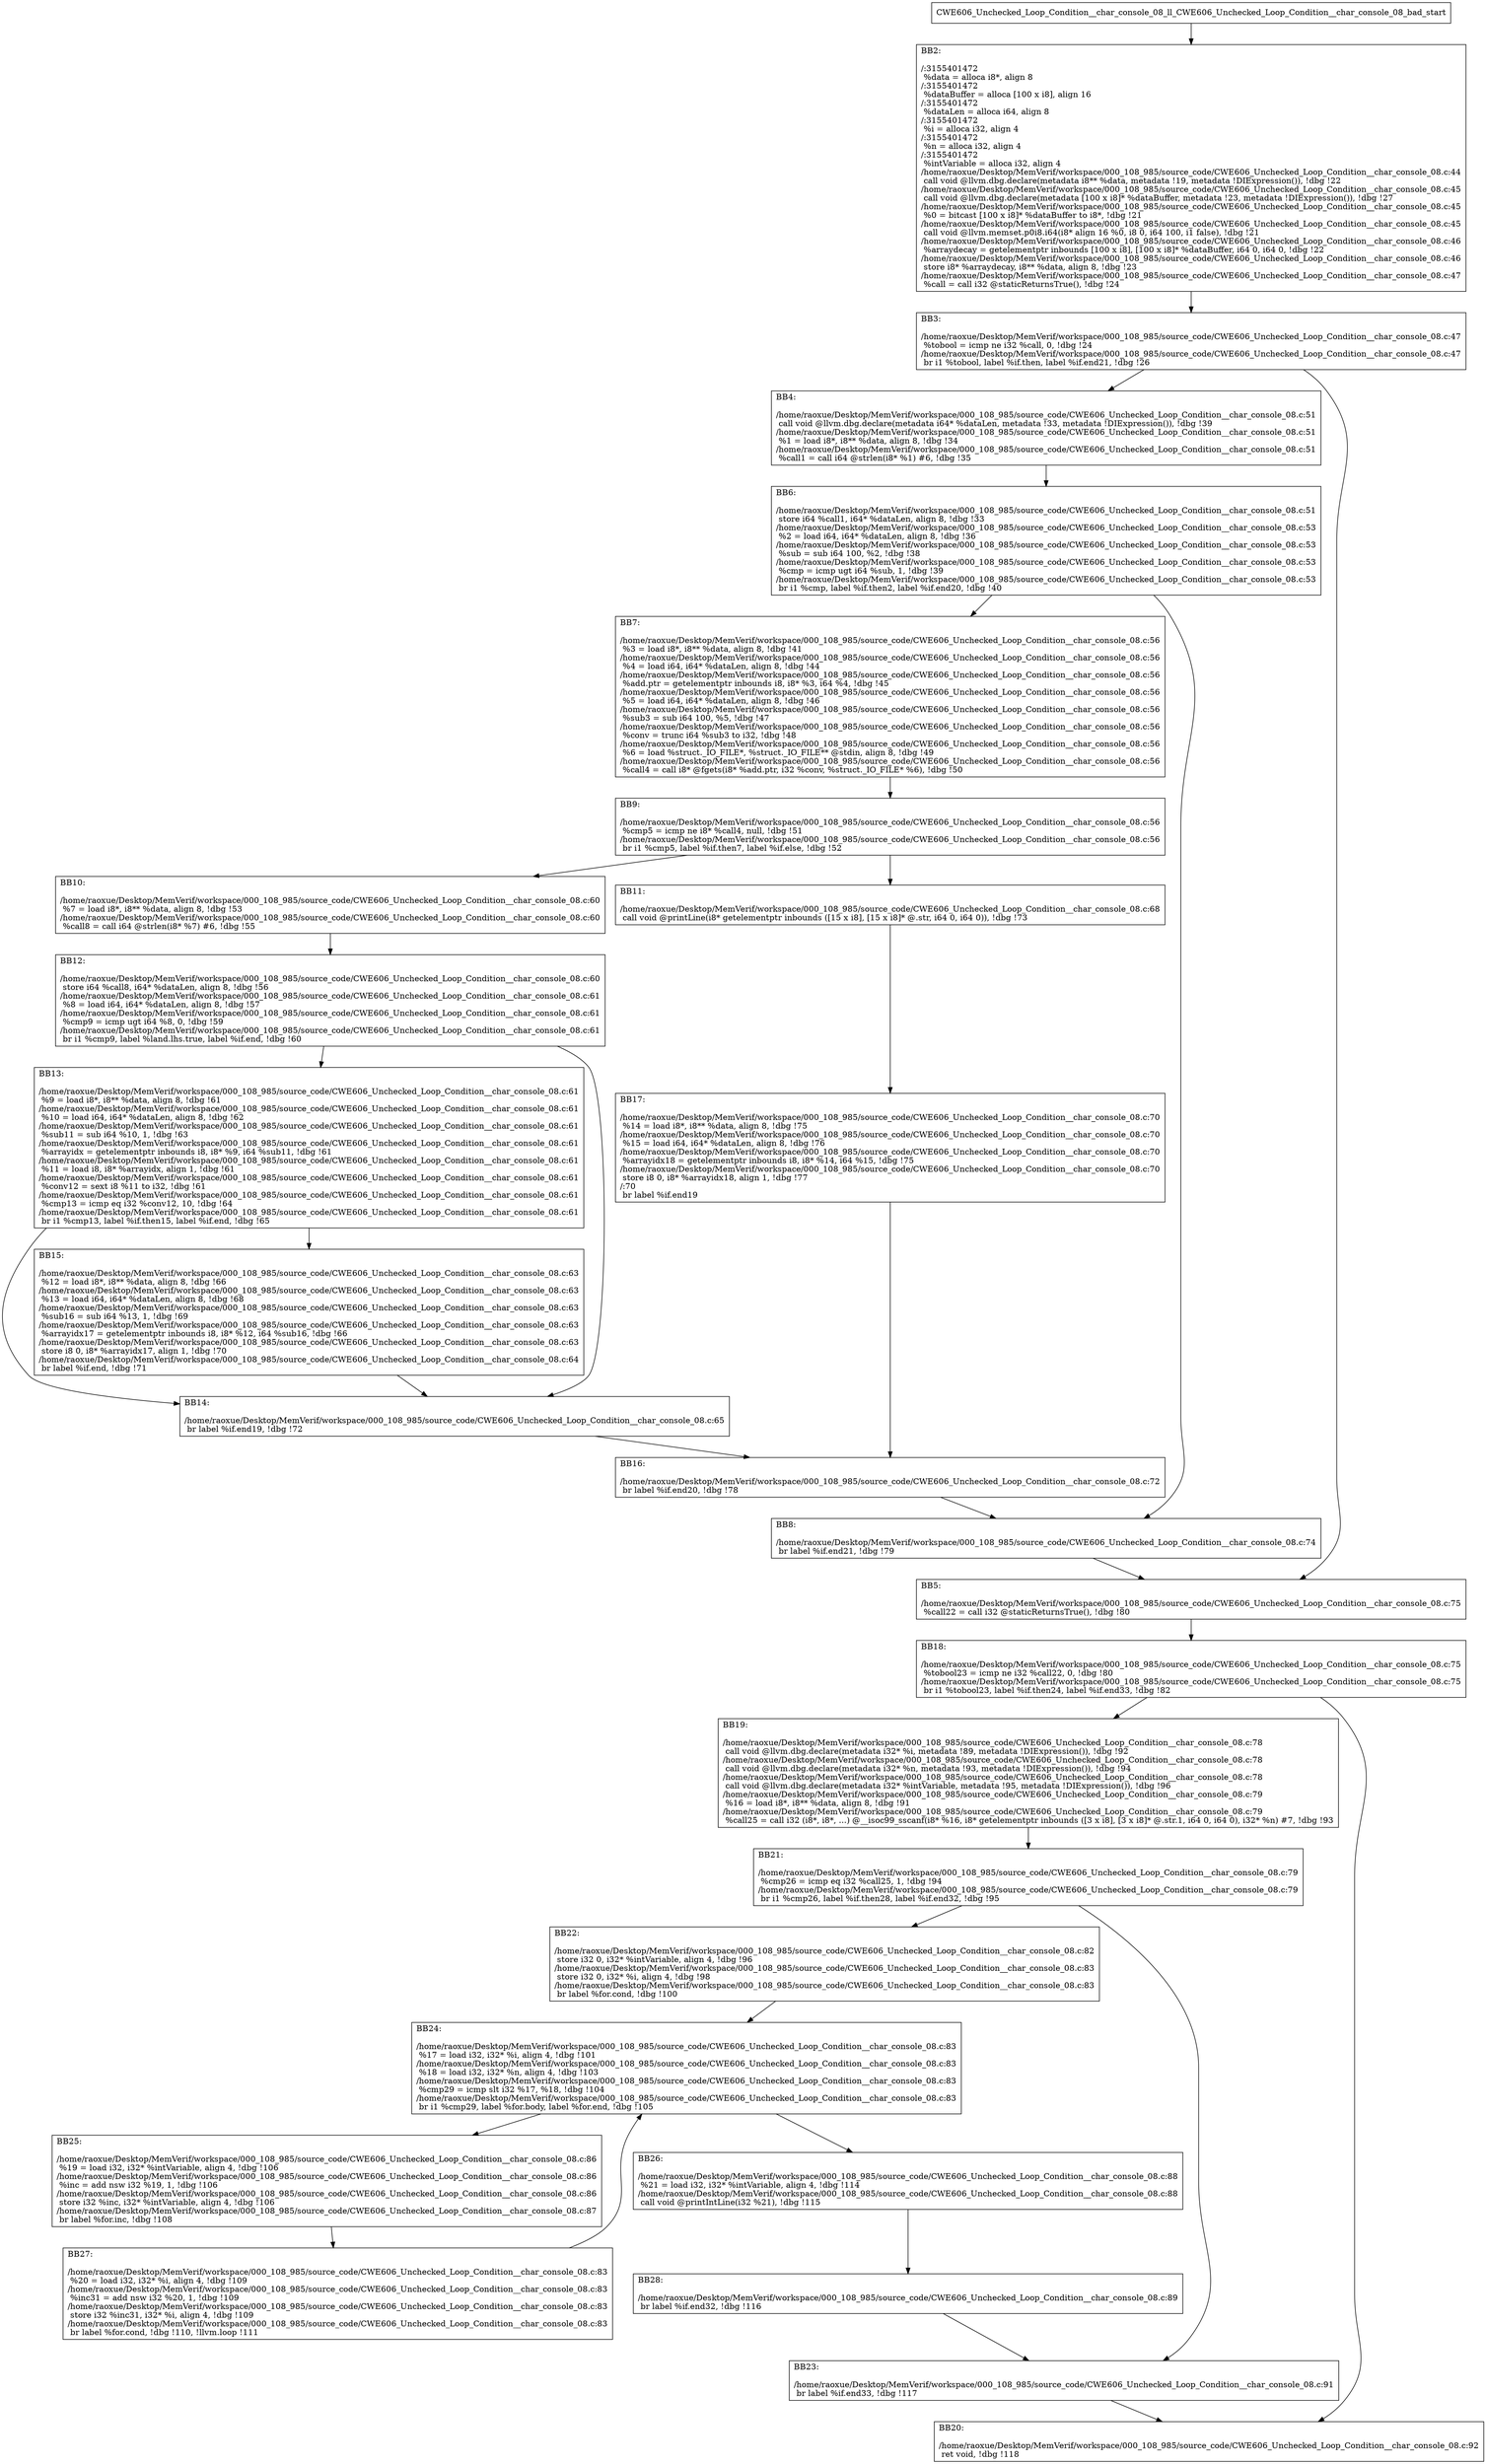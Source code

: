 digraph "CFG for'CWE606_Unchecked_Loop_Condition__char_console_08_ll_CWE606_Unchecked_Loop_Condition__char_console_08_bad' function" {
	BBCWE606_Unchecked_Loop_Condition__char_console_08_ll_CWE606_Unchecked_Loop_Condition__char_console_08_bad_start[shape=record,label="{CWE606_Unchecked_Loop_Condition__char_console_08_ll_CWE606_Unchecked_Loop_Condition__char_console_08_bad_start}"];
	BBCWE606_Unchecked_Loop_Condition__char_console_08_ll_CWE606_Unchecked_Loop_Condition__char_console_08_bad_start-> CWE606_Unchecked_Loop_Condition__char_console_08_ll_CWE606_Unchecked_Loop_Condition__char_console_08_badBB2;
	CWE606_Unchecked_Loop_Condition__char_console_08_ll_CWE606_Unchecked_Loop_Condition__char_console_08_badBB2 [shape=record, label="{BB2:\l\l/:3155401472\l
  %data = alloca i8*, align 8\l
/:3155401472\l
  %dataBuffer = alloca [100 x i8], align 16\l
/:3155401472\l
  %dataLen = alloca i64, align 8\l
/:3155401472\l
  %i = alloca i32, align 4\l
/:3155401472\l
  %n = alloca i32, align 4\l
/:3155401472\l
  %intVariable = alloca i32, align 4\l
/home/raoxue/Desktop/MemVerif/workspace/000_108_985/source_code/CWE606_Unchecked_Loop_Condition__char_console_08.c:44\l
  call void @llvm.dbg.declare(metadata i8** %data, metadata !19, metadata !DIExpression()), !dbg !22\l
/home/raoxue/Desktop/MemVerif/workspace/000_108_985/source_code/CWE606_Unchecked_Loop_Condition__char_console_08.c:45\l
  call void @llvm.dbg.declare(metadata [100 x i8]* %dataBuffer, metadata !23, metadata !DIExpression()), !dbg !27\l
/home/raoxue/Desktop/MemVerif/workspace/000_108_985/source_code/CWE606_Unchecked_Loop_Condition__char_console_08.c:45\l
  %0 = bitcast [100 x i8]* %dataBuffer to i8*, !dbg !21\l
/home/raoxue/Desktop/MemVerif/workspace/000_108_985/source_code/CWE606_Unchecked_Loop_Condition__char_console_08.c:45\l
  call void @llvm.memset.p0i8.i64(i8* align 16 %0, i8 0, i64 100, i1 false), !dbg !21\l
/home/raoxue/Desktop/MemVerif/workspace/000_108_985/source_code/CWE606_Unchecked_Loop_Condition__char_console_08.c:46\l
  %arraydecay = getelementptr inbounds [100 x i8], [100 x i8]* %dataBuffer, i64 0, i64 0, !dbg !22\l
/home/raoxue/Desktop/MemVerif/workspace/000_108_985/source_code/CWE606_Unchecked_Loop_Condition__char_console_08.c:46\l
  store i8* %arraydecay, i8** %data, align 8, !dbg !23\l
/home/raoxue/Desktop/MemVerif/workspace/000_108_985/source_code/CWE606_Unchecked_Loop_Condition__char_console_08.c:47\l
  %call = call i32 @staticReturnsTrue(), !dbg !24\l
}"];
	CWE606_Unchecked_Loop_Condition__char_console_08_ll_CWE606_Unchecked_Loop_Condition__char_console_08_badBB2-> CWE606_Unchecked_Loop_Condition__char_console_08_ll_CWE606_Unchecked_Loop_Condition__char_console_08_badBB3;
	CWE606_Unchecked_Loop_Condition__char_console_08_ll_CWE606_Unchecked_Loop_Condition__char_console_08_badBB3 [shape=record, label="{BB3:\l\l/home/raoxue/Desktop/MemVerif/workspace/000_108_985/source_code/CWE606_Unchecked_Loop_Condition__char_console_08.c:47\l
  %tobool = icmp ne i32 %call, 0, !dbg !24\l
/home/raoxue/Desktop/MemVerif/workspace/000_108_985/source_code/CWE606_Unchecked_Loop_Condition__char_console_08.c:47\l
  br i1 %tobool, label %if.then, label %if.end21, !dbg !26\l
}"];
	CWE606_Unchecked_Loop_Condition__char_console_08_ll_CWE606_Unchecked_Loop_Condition__char_console_08_badBB3-> CWE606_Unchecked_Loop_Condition__char_console_08_ll_CWE606_Unchecked_Loop_Condition__char_console_08_badBB4;
	CWE606_Unchecked_Loop_Condition__char_console_08_ll_CWE606_Unchecked_Loop_Condition__char_console_08_badBB3-> CWE606_Unchecked_Loop_Condition__char_console_08_ll_CWE606_Unchecked_Loop_Condition__char_console_08_badBB5;
	CWE606_Unchecked_Loop_Condition__char_console_08_ll_CWE606_Unchecked_Loop_Condition__char_console_08_badBB4 [shape=record, label="{BB4:\l\l/home/raoxue/Desktop/MemVerif/workspace/000_108_985/source_code/CWE606_Unchecked_Loop_Condition__char_console_08.c:51\l
  call void @llvm.dbg.declare(metadata i64* %dataLen, metadata !33, metadata !DIExpression()), !dbg !39\l
/home/raoxue/Desktop/MemVerif/workspace/000_108_985/source_code/CWE606_Unchecked_Loop_Condition__char_console_08.c:51\l
  %1 = load i8*, i8** %data, align 8, !dbg !34\l
/home/raoxue/Desktop/MemVerif/workspace/000_108_985/source_code/CWE606_Unchecked_Loop_Condition__char_console_08.c:51\l
  %call1 = call i64 @strlen(i8* %1) #6, !dbg !35\l
}"];
	CWE606_Unchecked_Loop_Condition__char_console_08_ll_CWE606_Unchecked_Loop_Condition__char_console_08_badBB4-> CWE606_Unchecked_Loop_Condition__char_console_08_ll_CWE606_Unchecked_Loop_Condition__char_console_08_badBB6;
	CWE606_Unchecked_Loop_Condition__char_console_08_ll_CWE606_Unchecked_Loop_Condition__char_console_08_badBB6 [shape=record, label="{BB6:\l\l/home/raoxue/Desktop/MemVerif/workspace/000_108_985/source_code/CWE606_Unchecked_Loop_Condition__char_console_08.c:51\l
  store i64 %call1, i64* %dataLen, align 8, !dbg !33\l
/home/raoxue/Desktop/MemVerif/workspace/000_108_985/source_code/CWE606_Unchecked_Loop_Condition__char_console_08.c:53\l
  %2 = load i64, i64* %dataLen, align 8, !dbg !36\l
/home/raoxue/Desktop/MemVerif/workspace/000_108_985/source_code/CWE606_Unchecked_Loop_Condition__char_console_08.c:53\l
  %sub = sub i64 100, %2, !dbg !38\l
/home/raoxue/Desktop/MemVerif/workspace/000_108_985/source_code/CWE606_Unchecked_Loop_Condition__char_console_08.c:53\l
  %cmp = icmp ugt i64 %sub, 1, !dbg !39\l
/home/raoxue/Desktop/MemVerif/workspace/000_108_985/source_code/CWE606_Unchecked_Loop_Condition__char_console_08.c:53\l
  br i1 %cmp, label %if.then2, label %if.end20, !dbg !40\l
}"];
	CWE606_Unchecked_Loop_Condition__char_console_08_ll_CWE606_Unchecked_Loop_Condition__char_console_08_badBB6-> CWE606_Unchecked_Loop_Condition__char_console_08_ll_CWE606_Unchecked_Loop_Condition__char_console_08_badBB7;
	CWE606_Unchecked_Loop_Condition__char_console_08_ll_CWE606_Unchecked_Loop_Condition__char_console_08_badBB6-> CWE606_Unchecked_Loop_Condition__char_console_08_ll_CWE606_Unchecked_Loop_Condition__char_console_08_badBB8;
	CWE606_Unchecked_Loop_Condition__char_console_08_ll_CWE606_Unchecked_Loop_Condition__char_console_08_badBB7 [shape=record, label="{BB7:\l\l/home/raoxue/Desktop/MemVerif/workspace/000_108_985/source_code/CWE606_Unchecked_Loop_Condition__char_console_08.c:56\l
  %3 = load i8*, i8** %data, align 8, !dbg !41\l
/home/raoxue/Desktop/MemVerif/workspace/000_108_985/source_code/CWE606_Unchecked_Loop_Condition__char_console_08.c:56\l
  %4 = load i64, i64* %dataLen, align 8, !dbg !44\l
/home/raoxue/Desktop/MemVerif/workspace/000_108_985/source_code/CWE606_Unchecked_Loop_Condition__char_console_08.c:56\l
  %add.ptr = getelementptr inbounds i8, i8* %3, i64 %4, !dbg !45\l
/home/raoxue/Desktop/MemVerif/workspace/000_108_985/source_code/CWE606_Unchecked_Loop_Condition__char_console_08.c:56\l
  %5 = load i64, i64* %dataLen, align 8, !dbg !46\l
/home/raoxue/Desktop/MemVerif/workspace/000_108_985/source_code/CWE606_Unchecked_Loop_Condition__char_console_08.c:56\l
  %sub3 = sub i64 100, %5, !dbg !47\l
/home/raoxue/Desktop/MemVerif/workspace/000_108_985/source_code/CWE606_Unchecked_Loop_Condition__char_console_08.c:56\l
  %conv = trunc i64 %sub3 to i32, !dbg !48\l
/home/raoxue/Desktop/MemVerif/workspace/000_108_985/source_code/CWE606_Unchecked_Loop_Condition__char_console_08.c:56\l
  %6 = load %struct._IO_FILE*, %struct._IO_FILE** @stdin, align 8, !dbg !49\l
/home/raoxue/Desktop/MemVerif/workspace/000_108_985/source_code/CWE606_Unchecked_Loop_Condition__char_console_08.c:56\l
  %call4 = call i8* @fgets(i8* %add.ptr, i32 %conv, %struct._IO_FILE* %6), !dbg !50\l
}"];
	CWE606_Unchecked_Loop_Condition__char_console_08_ll_CWE606_Unchecked_Loop_Condition__char_console_08_badBB7-> CWE606_Unchecked_Loop_Condition__char_console_08_ll_CWE606_Unchecked_Loop_Condition__char_console_08_badBB9;
	CWE606_Unchecked_Loop_Condition__char_console_08_ll_CWE606_Unchecked_Loop_Condition__char_console_08_badBB9 [shape=record, label="{BB9:\l\l/home/raoxue/Desktop/MemVerif/workspace/000_108_985/source_code/CWE606_Unchecked_Loop_Condition__char_console_08.c:56\l
  %cmp5 = icmp ne i8* %call4, null, !dbg !51\l
/home/raoxue/Desktop/MemVerif/workspace/000_108_985/source_code/CWE606_Unchecked_Loop_Condition__char_console_08.c:56\l
  br i1 %cmp5, label %if.then7, label %if.else, !dbg !52\l
}"];
	CWE606_Unchecked_Loop_Condition__char_console_08_ll_CWE606_Unchecked_Loop_Condition__char_console_08_badBB9-> CWE606_Unchecked_Loop_Condition__char_console_08_ll_CWE606_Unchecked_Loop_Condition__char_console_08_badBB10;
	CWE606_Unchecked_Loop_Condition__char_console_08_ll_CWE606_Unchecked_Loop_Condition__char_console_08_badBB9-> CWE606_Unchecked_Loop_Condition__char_console_08_ll_CWE606_Unchecked_Loop_Condition__char_console_08_badBB11;
	CWE606_Unchecked_Loop_Condition__char_console_08_ll_CWE606_Unchecked_Loop_Condition__char_console_08_badBB10 [shape=record, label="{BB10:\l\l/home/raoxue/Desktop/MemVerif/workspace/000_108_985/source_code/CWE606_Unchecked_Loop_Condition__char_console_08.c:60\l
  %7 = load i8*, i8** %data, align 8, !dbg !53\l
/home/raoxue/Desktop/MemVerif/workspace/000_108_985/source_code/CWE606_Unchecked_Loop_Condition__char_console_08.c:60\l
  %call8 = call i64 @strlen(i8* %7) #6, !dbg !55\l
}"];
	CWE606_Unchecked_Loop_Condition__char_console_08_ll_CWE606_Unchecked_Loop_Condition__char_console_08_badBB10-> CWE606_Unchecked_Loop_Condition__char_console_08_ll_CWE606_Unchecked_Loop_Condition__char_console_08_badBB12;
	CWE606_Unchecked_Loop_Condition__char_console_08_ll_CWE606_Unchecked_Loop_Condition__char_console_08_badBB12 [shape=record, label="{BB12:\l\l/home/raoxue/Desktop/MemVerif/workspace/000_108_985/source_code/CWE606_Unchecked_Loop_Condition__char_console_08.c:60\l
  store i64 %call8, i64* %dataLen, align 8, !dbg !56\l
/home/raoxue/Desktop/MemVerif/workspace/000_108_985/source_code/CWE606_Unchecked_Loop_Condition__char_console_08.c:61\l
  %8 = load i64, i64* %dataLen, align 8, !dbg !57\l
/home/raoxue/Desktop/MemVerif/workspace/000_108_985/source_code/CWE606_Unchecked_Loop_Condition__char_console_08.c:61\l
  %cmp9 = icmp ugt i64 %8, 0, !dbg !59\l
/home/raoxue/Desktop/MemVerif/workspace/000_108_985/source_code/CWE606_Unchecked_Loop_Condition__char_console_08.c:61\l
  br i1 %cmp9, label %land.lhs.true, label %if.end, !dbg !60\l
}"];
	CWE606_Unchecked_Loop_Condition__char_console_08_ll_CWE606_Unchecked_Loop_Condition__char_console_08_badBB12-> CWE606_Unchecked_Loop_Condition__char_console_08_ll_CWE606_Unchecked_Loop_Condition__char_console_08_badBB13;
	CWE606_Unchecked_Loop_Condition__char_console_08_ll_CWE606_Unchecked_Loop_Condition__char_console_08_badBB12-> CWE606_Unchecked_Loop_Condition__char_console_08_ll_CWE606_Unchecked_Loop_Condition__char_console_08_badBB14;
	CWE606_Unchecked_Loop_Condition__char_console_08_ll_CWE606_Unchecked_Loop_Condition__char_console_08_badBB13 [shape=record, label="{BB13:\l\l/home/raoxue/Desktop/MemVerif/workspace/000_108_985/source_code/CWE606_Unchecked_Loop_Condition__char_console_08.c:61\l
  %9 = load i8*, i8** %data, align 8, !dbg !61\l
/home/raoxue/Desktop/MemVerif/workspace/000_108_985/source_code/CWE606_Unchecked_Loop_Condition__char_console_08.c:61\l
  %10 = load i64, i64* %dataLen, align 8, !dbg !62\l
/home/raoxue/Desktop/MemVerif/workspace/000_108_985/source_code/CWE606_Unchecked_Loop_Condition__char_console_08.c:61\l
  %sub11 = sub i64 %10, 1, !dbg !63\l
/home/raoxue/Desktop/MemVerif/workspace/000_108_985/source_code/CWE606_Unchecked_Loop_Condition__char_console_08.c:61\l
  %arrayidx = getelementptr inbounds i8, i8* %9, i64 %sub11, !dbg !61\l
/home/raoxue/Desktop/MemVerif/workspace/000_108_985/source_code/CWE606_Unchecked_Loop_Condition__char_console_08.c:61\l
  %11 = load i8, i8* %arrayidx, align 1, !dbg !61\l
/home/raoxue/Desktop/MemVerif/workspace/000_108_985/source_code/CWE606_Unchecked_Loop_Condition__char_console_08.c:61\l
  %conv12 = sext i8 %11 to i32, !dbg !61\l
/home/raoxue/Desktop/MemVerif/workspace/000_108_985/source_code/CWE606_Unchecked_Loop_Condition__char_console_08.c:61\l
  %cmp13 = icmp eq i32 %conv12, 10, !dbg !64\l
/home/raoxue/Desktop/MemVerif/workspace/000_108_985/source_code/CWE606_Unchecked_Loop_Condition__char_console_08.c:61\l
  br i1 %cmp13, label %if.then15, label %if.end, !dbg !65\l
}"];
	CWE606_Unchecked_Loop_Condition__char_console_08_ll_CWE606_Unchecked_Loop_Condition__char_console_08_badBB13-> CWE606_Unchecked_Loop_Condition__char_console_08_ll_CWE606_Unchecked_Loop_Condition__char_console_08_badBB15;
	CWE606_Unchecked_Loop_Condition__char_console_08_ll_CWE606_Unchecked_Loop_Condition__char_console_08_badBB13-> CWE606_Unchecked_Loop_Condition__char_console_08_ll_CWE606_Unchecked_Loop_Condition__char_console_08_badBB14;
	CWE606_Unchecked_Loop_Condition__char_console_08_ll_CWE606_Unchecked_Loop_Condition__char_console_08_badBB15 [shape=record, label="{BB15:\l\l/home/raoxue/Desktop/MemVerif/workspace/000_108_985/source_code/CWE606_Unchecked_Loop_Condition__char_console_08.c:63\l
  %12 = load i8*, i8** %data, align 8, !dbg !66\l
/home/raoxue/Desktop/MemVerif/workspace/000_108_985/source_code/CWE606_Unchecked_Loop_Condition__char_console_08.c:63\l
  %13 = load i64, i64* %dataLen, align 8, !dbg !68\l
/home/raoxue/Desktop/MemVerif/workspace/000_108_985/source_code/CWE606_Unchecked_Loop_Condition__char_console_08.c:63\l
  %sub16 = sub i64 %13, 1, !dbg !69\l
/home/raoxue/Desktop/MemVerif/workspace/000_108_985/source_code/CWE606_Unchecked_Loop_Condition__char_console_08.c:63\l
  %arrayidx17 = getelementptr inbounds i8, i8* %12, i64 %sub16, !dbg !66\l
/home/raoxue/Desktop/MemVerif/workspace/000_108_985/source_code/CWE606_Unchecked_Loop_Condition__char_console_08.c:63\l
  store i8 0, i8* %arrayidx17, align 1, !dbg !70\l
/home/raoxue/Desktop/MemVerif/workspace/000_108_985/source_code/CWE606_Unchecked_Loop_Condition__char_console_08.c:64\l
  br label %if.end, !dbg !71\l
}"];
	CWE606_Unchecked_Loop_Condition__char_console_08_ll_CWE606_Unchecked_Loop_Condition__char_console_08_badBB15-> CWE606_Unchecked_Loop_Condition__char_console_08_ll_CWE606_Unchecked_Loop_Condition__char_console_08_badBB14;
	CWE606_Unchecked_Loop_Condition__char_console_08_ll_CWE606_Unchecked_Loop_Condition__char_console_08_badBB14 [shape=record, label="{BB14:\l\l/home/raoxue/Desktop/MemVerif/workspace/000_108_985/source_code/CWE606_Unchecked_Loop_Condition__char_console_08.c:65\l
  br label %if.end19, !dbg !72\l
}"];
	CWE606_Unchecked_Loop_Condition__char_console_08_ll_CWE606_Unchecked_Loop_Condition__char_console_08_badBB14-> CWE606_Unchecked_Loop_Condition__char_console_08_ll_CWE606_Unchecked_Loop_Condition__char_console_08_badBB16;
	CWE606_Unchecked_Loop_Condition__char_console_08_ll_CWE606_Unchecked_Loop_Condition__char_console_08_badBB11 [shape=record, label="{BB11:\l\l/home/raoxue/Desktop/MemVerif/workspace/000_108_985/source_code/CWE606_Unchecked_Loop_Condition__char_console_08.c:68\l
  call void @printLine(i8* getelementptr inbounds ([15 x i8], [15 x i8]* @.str, i64 0, i64 0)), !dbg !73\l
}"];
	CWE606_Unchecked_Loop_Condition__char_console_08_ll_CWE606_Unchecked_Loop_Condition__char_console_08_badBB11-> CWE606_Unchecked_Loop_Condition__char_console_08_ll_CWE606_Unchecked_Loop_Condition__char_console_08_badBB17;
	CWE606_Unchecked_Loop_Condition__char_console_08_ll_CWE606_Unchecked_Loop_Condition__char_console_08_badBB17 [shape=record, label="{BB17:\l\l/home/raoxue/Desktop/MemVerif/workspace/000_108_985/source_code/CWE606_Unchecked_Loop_Condition__char_console_08.c:70\l
  %14 = load i8*, i8** %data, align 8, !dbg !75\l
/home/raoxue/Desktop/MemVerif/workspace/000_108_985/source_code/CWE606_Unchecked_Loop_Condition__char_console_08.c:70\l
  %15 = load i64, i64* %dataLen, align 8, !dbg !76\l
/home/raoxue/Desktop/MemVerif/workspace/000_108_985/source_code/CWE606_Unchecked_Loop_Condition__char_console_08.c:70\l
  %arrayidx18 = getelementptr inbounds i8, i8* %14, i64 %15, !dbg !75\l
/home/raoxue/Desktop/MemVerif/workspace/000_108_985/source_code/CWE606_Unchecked_Loop_Condition__char_console_08.c:70\l
  store i8 0, i8* %arrayidx18, align 1, !dbg !77\l
/:70\l
  br label %if.end19\l
}"];
	CWE606_Unchecked_Loop_Condition__char_console_08_ll_CWE606_Unchecked_Loop_Condition__char_console_08_badBB17-> CWE606_Unchecked_Loop_Condition__char_console_08_ll_CWE606_Unchecked_Loop_Condition__char_console_08_badBB16;
	CWE606_Unchecked_Loop_Condition__char_console_08_ll_CWE606_Unchecked_Loop_Condition__char_console_08_badBB16 [shape=record, label="{BB16:\l\l/home/raoxue/Desktop/MemVerif/workspace/000_108_985/source_code/CWE606_Unchecked_Loop_Condition__char_console_08.c:72\l
  br label %if.end20, !dbg !78\l
}"];
	CWE606_Unchecked_Loop_Condition__char_console_08_ll_CWE606_Unchecked_Loop_Condition__char_console_08_badBB16-> CWE606_Unchecked_Loop_Condition__char_console_08_ll_CWE606_Unchecked_Loop_Condition__char_console_08_badBB8;
	CWE606_Unchecked_Loop_Condition__char_console_08_ll_CWE606_Unchecked_Loop_Condition__char_console_08_badBB8 [shape=record, label="{BB8:\l\l/home/raoxue/Desktop/MemVerif/workspace/000_108_985/source_code/CWE606_Unchecked_Loop_Condition__char_console_08.c:74\l
  br label %if.end21, !dbg !79\l
}"];
	CWE606_Unchecked_Loop_Condition__char_console_08_ll_CWE606_Unchecked_Loop_Condition__char_console_08_badBB8-> CWE606_Unchecked_Loop_Condition__char_console_08_ll_CWE606_Unchecked_Loop_Condition__char_console_08_badBB5;
	CWE606_Unchecked_Loop_Condition__char_console_08_ll_CWE606_Unchecked_Loop_Condition__char_console_08_badBB5 [shape=record, label="{BB5:\l\l/home/raoxue/Desktop/MemVerif/workspace/000_108_985/source_code/CWE606_Unchecked_Loop_Condition__char_console_08.c:75\l
  %call22 = call i32 @staticReturnsTrue(), !dbg !80\l
}"];
	CWE606_Unchecked_Loop_Condition__char_console_08_ll_CWE606_Unchecked_Loop_Condition__char_console_08_badBB5-> CWE606_Unchecked_Loop_Condition__char_console_08_ll_CWE606_Unchecked_Loop_Condition__char_console_08_badBB18;
	CWE606_Unchecked_Loop_Condition__char_console_08_ll_CWE606_Unchecked_Loop_Condition__char_console_08_badBB18 [shape=record, label="{BB18:\l\l/home/raoxue/Desktop/MemVerif/workspace/000_108_985/source_code/CWE606_Unchecked_Loop_Condition__char_console_08.c:75\l
  %tobool23 = icmp ne i32 %call22, 0, !dbg !80\l
/home/raoxue/Desktop/MemVerif/workspace/000_108_985/source_code/CWE606_Unchecked_Loop_Condition__char_console_08.c:75\l
  br i1 %tobool23, label %if.then24, label %if.end33, !dbg !82\l
}"];
	CWE606_Unchecked_Loop_Condition__char_console_08_ll_CWE606_Unchecked_Loop_Condition__char_console_08_badBB18-> CWE606_Unchecked_Loop_Condition__char_console_08_ll_CWE606_Unchecked_Loop_Condition__char_console_08_badBB19;
	CWE606_Unchecked_Loop_Condition__char_console_08_ll_CWE606_Unchecked_Loop_Condition__char_console_08_badBB18-> CWE606_Unchecked_Loop_Condition__char_console_08_ll_CWE606_Unchecked_Loop_Condition__char_console_08_badBB20;
	CWE606_Unchecked_Loop_Condition__char_console_08_ll_CWE606_Unchecked_Loop_Condition__char_console_08_badBB19 [shape=record, label="{BB19:\l\l/home/raoxue/Desktop/MemVerif/workspace/000_108_985/source_code/CWE606_Unchecked_Loop_Condition__char_console_08.c:78\l
  call void @llvm.dbg.declare(metadata i32* %i, metadata !89, metadata !DIExpression()), !dbg !92\l
/home/raoxue/Desktop/MemVerif/workspace/000_108_985/source_code/CWE606_Unchecked_Loop_Condition__char_console_08.c:78\l
  call void @llvm.dbg.declare(metadata i32* %n, metadata !93, metadata !DIExpression()), !dbg !94\l
/home/raoxue/Desktop/MemVerif/workspace/000_108_985/source_code/CWE606_Unchecked_Loop_Condition__char_console_08.c:78\l
  call void @llvm.dbg.declare(metadata i32* %intVariable, metadata !95, metadata !DIExpression()), !dbg !96\l
/home/raoxue/Desktop/MemVerif/workspace/000_108_985/source_code/CWE606_Unchecked_Loop_Condition__char_console_08.c:79\l
  %16 = load i8*, i8** %data, align 8, !dbg !91\l
/home/raoxue/Desktop/MemVerif/workspace/000_108_985/source_code/CWE606_Unchecked_Loop_Condition__char_console_08.c:79\l
  %call25 = call i32 (i8*, i8*, ...) @__isoc99_sscanf(i8* %16, i8* getelementptr inbounds ([3 x i8], [3 x i8]* @.str.1, i64 0, i64 0), i32* %n) #7, !dbg !93\l
}"];
	CWE606_Unchecked_Loop_Condition__char_console_08_ll_CWE606_Unchecked_Loop_Condition__char_console_08_badBB19-> CWE606_Unchecked_Loop_Condition__char_console_08_ll_CWE606_Unchecked_Loop_Condition__char_console_08_badBB21;
	CWE606_Unchecked_Loop_Condition__char_console_08_ll_CWE606_Unchecked_Loop_Condition__char_console_08_badBB21 [shape=record, label="{BB21:\l\l/home/raoxue/Desktop/MemVerif/workspace/000_108_985/source_code/CWE606_Unchecked_Loop_Condition__char_console_08.c:79\l
  %cmp26 = icmp eq i32 %call25, 1, !dbg !94\l
/home/raoxue/Desktop/MemVerif/workspace/000_108_985/source_code/CWE606_Unchecked_Loop_Condition__char_console_08.c:79\l
  br i1 %cmp26, label %if.then28, label %if.end32, !dbg !95\l
}"];
	CWE606_Unchecked_Loop_Condition__char_console_08_ll_CWE606_Unchecked_Loop_Condition__char_console_08_badBB21-> CWE606_Unchecked_Loop_Condition__char_console_08_ll_CWE606_Unchecked_Loop_Condition__char_console_08_badBB22;
	CWE606_Unchecked_Loop_Condition__char_console_08_ll_CWE606_Unchecked_Loop_Condition__char_console_08_badBB21-> CWE606_Unchecked_Loop_Condition__char_console_08_ll_CWE606_Unchecked_Loop_Condition__char_console_08_badBB23;
	CWE606_Unchecked_Loop_Condition__char_console_08_ll_CWE606_Unchecked_Loop_Condition__char_console_08_badBB22 [shape=record, label="{BB22:\l\l/home/raoxue/Desktop/MemVerif/workspace/000_108_985/source_code/CWE606_Unchecked_Loop_Condition__char_console_08.c:82\l
  store i32 0, i32* %intVariable, align 4, !dbg !96\l
/home/raoxue/Desktop/MemVerif/workspace/000_108_985/source_code/CWE606_Unchecked_Loop_Condition__char_console_08.c:83\l
  store i32 0, i32* %i, align 4, !dbg !98\l
/home/raoxue/Desktop/MemVerif/workspace/000_108_985/source_code/CWE606_Unchecked_Loop_Condition__char_console_08.c:83\l
  br label %for.cond, !dbg !100\l
}"];
	CWE606_Unchecked_Loop_Condition__char_console_08_ll_CWE606_Unchecked_Loop_Condition__char_console_08_badBB22-> CWE606_Unchecked_Loop_Condition__char_console_08_ll_CWE606_Unchecked_Loop_Condition__char_console_08_badBB24;
	CWE606_Unchecked_Loop_Condition__char_console_08_ll_CWE606_Unchecked_Loop_Condition__char_console_08_badBB24 [shape=record, label="{BB24:\l\l/home/raoxue/Desktop/MemVerif/workspace/000_108_985/source_code/CWE606_Unchecked_Loop_Condition__char_console_08.c:83\l
  %17 = load i32, i32* %i, align 4, !dbg !101\l
/home/raoxue/Desktop/MemVerif/workspace/000_108_985/source_code/CWE606_Unchecked_Loop_Condition__char_console_08.c:83\l
  %18 = load i32, i32* %n, align 4, !dbg !103\l
/home/raoxue/Desktop/MemVerif/workspace/000_108_985/source_code/CWE606_Unchecked_Loop_Condition__char_console_08.c:83\l
  %cmp29 = icmp slt i32 %17, %18, !dbg !104\l
/home/raoxue/Desktop/MemVerif/workspace/000_108_985/source_code/CWE606_Unchecked_Loop_Condition__char_console_08.c:83\l
  br i1 %cmp29, label %for.body, label %for.end, !dbg !105\l
}"];
	CWE606_Unchecked_Loop_Condition__char_console_08_ll_CWE606_Unchecked_Loop_Condition__char_console_08_badBB24-> CWE606_Unchecked_Loop_Condition__char_console_08_ll_CWE606_Unchecked_Loop_Condition__char_console_08_badBB25;
	CWE606_Unchecked_Loop_Condition__char_console_08_ll_CWE606_Unchecked_Loop_Condition__char_console_08_badBB24-> CWE606_Unchecked_Loop_Condition__char_console_08_ll_CWE606_Unchecked_Loop_Condition__char_console_08_badBB26;
	CWE606_Unchecked_Loop_Condition__char_console_08_ll_CWE606_Unchecked_Loop_Condition__char_console_08_badBB25 [shape=record, label="{BB25:\l\l/home/raoxue/Desktop/MemVerif/workspace/000_108_985/source_code/CWE606_Unchecked_Loop_Condition__char_console_08.c:86\l
  %19 = load i32, i32* %intVariable, align 4, !dbg !106\l
/home/raoxue/Desktop/MemVerif/workspace/000_108_985/source_code/CWE606_Unchecked_Loop_Condition__char_console_08.c:86\l
  %inc = add nsw i32 %19, 1, !dbg !106\l
/home/raoxue/Desktop/MemVerif/workspace/000_108_985/source_code/CWE606_Unchecked_Loop_Condition__char_console_08.c:86\l
  store i32 %inc, i32* %intVariable, align 4, !dbg !106\l
/home/raoxue/Desktop/MemVerif/workspace/000_108_985/source_code/CWE606_Unchecked_Loop_Condition__char_console_08.c:87\l
  br label %for.inc, !dbg !108\l
}"];
	CWE606_Unchecked_Loop_Condition__char_console_08_ll_CWE606_Unchecked_Loop_Condition__char_console_08_badBB25-> CWE606_Unchecked_Loop_Condition__char_console_08_ll_CWE606_Unchecked_Loop_Condition__char_console_08_badBB27;
	CWE606_Unchecked_Loop_Condition__char_console_08_ll_CWE606_Unchecked_Loop_Condition__char_console_08_badBB27 [shape=record, label="{BB27:\l\l/home/raoxue/Desktop/MemVerif/workspace/000_108_985/source_code/CWE606_Unchecked_Loop_Condition__char_console_08.c:83\l
  %20 = load i32, i32* %i, align 4, !dbg !109\l
/home/raoxue/Desktop/MemVerif/workspace/000_108_985/source_code/CWE606_Unchecked_Loop_Condition__char_console_08.c:83\l
  %inc31 = add nsw i32 %20, 1, !dbg !109\l
/home/raoxue/Desktop/MemVerif/workspace/000_108_985/source_code/CWE606_Unchecked_Loop_Condition__char_console_08.c:83\l
  store i32 %inc31, i32* %i, align 4, !dbg !109\l
/home/raoxue/Desktop/MemVerif/workspace/000_108_985/source_code/CWE606_Unchecked_Loop_Condition__char_console_08.c:83\l
  br label %for.cond, !dbg !110, !llvm.loop !111\l
}"];
	CWE606_Unchecked_Loop_Condition__char_console_08_ll_CWE606_Unchecked_Loop_Condition__char_console_08_badBB27-> CWE606_Unchecked_Loop_Condition__char_console_08_ll_CWE606_Unchecked_Loop_Condition__char_console_08_badBB24;
	CWE606_Unchecked_Loop_Condition__char_console_08_ll_CWE606_Unchecked_Loop_Condition__char_console_08_badBB26 [shape=record, label="{BB26:\l\l/home/raoxue/Desktop/MemVerif/workspace/000_108_985/source_code/CWE606_Unchecked_Loop_Condition__char_console_08.c:88\l
  %21 = load i32, i32* %intVariable, align 4, !dbg !114\l
/home/raoxue/Desktop/MemVerif/workspace/000_108_985/source_code/CWE606_Unchecked_Loop_Condition__char_console_08.c:88\l
  call void @printIntLine(i32 %21), !dbg !115\l
}"];
	CWE606_Unchecked_Loop_Condition__char_console_08_ll_CWE606_Unchecked_Loop_Condition__char_console_08_badBB26-> CWE606_Unchecked_Loop_Condition__char_console_08_ll_CWE606_Unchecked_Loop_Condition__char_console_08_badBB28;
	CWE606_Unchecked_Loop_Condition__char_console_08_ll_CWE606_Unchecked_Loop_Condition__char_console_08_badBB28 [shape=record, label="{BB28:\l\l/home/raoxue/Desktop/MemVerif/workspace/000_108_985/source_code/CWE606_Unchecked_Loop_Condition__char_console_08.c:89\l
  br label %if.end32, !dbg !116\l
}"];
	CWE606_Unchecked_Loop_Condition__char_console_08_ll_CWE606_Unchecked_Loop_Condition__char_console_08_badBB28-> CWE606_Unchecked_Loop_Condition__char_console_08_ll_CWE606_Unchecked_Loop_Condition__char_console_08_badBB23;
	CWE606_Unchecked_Loop_Condition__char_console_08_ll_CWE606_Unchecked_Loop_Condition__char_console_08_badBB23 [shape=record, label="{BB23:\l\l/home/raoxue/Desktop/MemVerif/workspace/000_108_985/source_code/CWE606_Unchecked_Loop_Condition__char_console_08.c:91\l
  br label %if.end33, !dbg !117\l
}"];
	CWE606_Unchecked_Loop_Condition__char_console_08_ll_CWE606_Unchecked_Loop_Condition__char_console_08_badBB23-> CWE606_Unchecked_Loop_Condition__char_console_08_ll_CWE606_Unchecked_Loop_Condition__char_console_08_badBB20;
	CWE606_Unchecked_Loop_Condition__char_console_08_ll_CWE606_Unchecked_Loop_Condition__char_console_08_badBB20 [shape=record, label="{BB20:\l\l/home/raoxue/Desktop/MemVerif/workspace/000_108_985/source_code/CWE606_Unchecked_Loop_Condition__char_console_08.c:92\l
  ret void, !dbg !118\l
}"];
}
